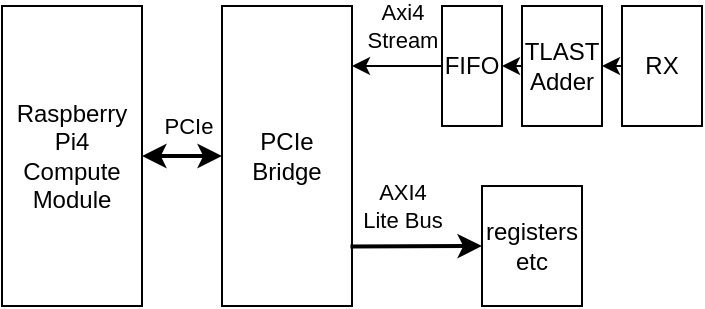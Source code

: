 <mxfile version="13.7.9" type="device" pages="2"><diagram id="2X65r55MHRC5xlVGBI19" name="AXI Stream Connection to DMA"><mxGraphModel dx="1072" dy="792" grid="1" gridSize="10" guides="1" tooltips="1" connect="1" arrows="1" fold="1" page="1" pageScale="1" pageWidth="350" pageHeight="200" math="0" shadow="0"><root><mxCell id="0"/><mxCell id="1" parent="0"/><mxCell id="-NVqy5001TH6hlG08tc4-12" value="PCIe" style="edgeStyle=orthogonalEdgeStyle;rounded=0;orthogonalLoop=1;jettySize=auto;html=1;exitX=0;exitY=0.5;exitDx=0;exitDy=0;entryX=1;entryY=0.5;entryDx=0;entryDy=0;startArrow=classic;startFill=1;endArrow=classic;endFill=1;strokeWidth=2;" parent="1" source="-NVqy5001TH6hlG08tc4-1" target="-NVqy5001TH6hlG08tc4-2" edge="1"><mxGeometry x="-0.143" y="-15" relative="1" as="geometry"><mxPoint as="offset"/></mxGeometry></mxCell><mxCell id="-NVqy5001TH6hlG08tc4-1" value="PCIe Bridge" style="rounded=0;whiteSpace=wrap;html=1;" parent="1" vertex="1"><mxGeometry x="110" y="20" width="65" height="150" as="geometry"/></mxCell><mxCell id="-NVqy5001TH6hlG08tc4-2" value="Raspberry Pi4 Compute Module" style="rounded=0;whiteSpace=wrap;html=1;" parent="1" vertex="1"><mxGeometry y="20" width="70" height="150" as="geometry"/></mxCell><mxCell id="-NVqy5001TH6hlG08tc4-3" value="FIFO" style="rounded=0;whiteSpace=wrap;html=1;" parent="1" vertex="1"><mxGeometry x="220" y="20" width="30" height="60" as="geometry"/></mxCell><mxCell id="-NVqy5001TH6hlG08tc4-10" style="edgeStyle=orthogonalEdgeStyle;rounded=0;orthogonalLoop=1;jettySize=auto;html=1;exitX=0;exitY=0.5;exitDx=0;exitDy=0;entryX=1;entryY=0.5;entryDx=0;entryDy=0;" parent="1" source="-NVqy5001TH6hlG08tc4-4" target="-NVqy5001TH6hlG08tc4-3" edge="1"><mxGeometry relative="1" as="geometry"/></mxCell><mxCell id="-NVqy5001TH6hlG08tc4-4" value="TLAST Adder" style="rounded=0;whiteSpace=wrap;html=1;" parent="1" vertex="1"><mxGeometry x="260" y="20" width="40" height="60" as="geometry"/></mxCell><mxCell id="-NVqy5001TH6hlG08tc4-11" style="edgeStyle=orthogonalEdgeStyle;rounded=0;orthogonalLoop=1;jettySize=auto;html=1;exitX=0;exitY=0.5;exitDx=0;exitDy=0;entryX=1;entryY=0.5;entryDx=0;entryDy=0;" parent="1" source="-NVqy5001TH6hlG08tc4-5" target="-NVqy5001TH6hlG08tc4-4" edge="1"><mxGeometry relative="1" as="geometry"/></mxCell><mxCell id="-NVqy5001TH6hlG08tc4-5" value="RX" style="rounded=0;whiteSpace=wrap;html=1;" parent="1" vertex="1"><mxGeometry x="310" y="20" width="40" height="60" as="geometry"/></mxCell><mxCell id="-NVqy5001TH6hlG08tc4-6" value="Axi4 &lt;br&gt;Stream" style="endArrow=none;html=1;entryX=0;entryY=0.5;entryDx=0;entryDy=0;exitX=1;exitY=0.2;exitDx=0;exitDy=0;exitPerimeter=0;endFill=0;startArrow=classic;startFill=1;" parent="1" source="-NVqy5001TH6hlG08tc4-1" target="-NVqy5001TH6hlG08tc4-3" edge="1"><mxGeometry x="0.111" y="20" width="50" height="50" relative="1" as="geometry"><mxPoint x="150" y="110" as="sourcePoint"/><mxPoint x="200" y="60" as="targetPoint"/><mxPoint as="offset"/></mxGeometry></mxCell><mxCell id="-NVqy5001TH6hlG08tc4-13" value="registers etc" style="rounded=0;whiteSpace=wrap;html=1;" parent="1" vertex="1"><mxGeometry x="240" y="110" width="50" height="60" as="geometry"/></mxCell><mxCell id="-NVqy5001TH6hlG08tc4-14" value="AXI4&lt;br&gt;Lite Bus" style="endArrow=classic;html=1;strokeWidth=2;exitX=0.988;exitY=0.802;exitDx=0;exitDy=0;exitPerimeter=0;entryX=0;entryY=0.5;entryDx=0;entryDy=0;" parent="1" source="-NVqy5001TH6hlG08tc4-1" target="-NVqy5001TH6hlG08tc4-13" edge="1"><mxGeometry x="-0.213" y="20" width="50" height="50" relative="1" as="geometry"><mxPoint x="190" y="180" as="sourcePoint"/><mxPoint x="240" y="130" as="targetPoint"/><mxPoint as="offset"/></mxGeometry></mxCell></root></mxGraphModel></diagram><diagram id="USjhkJrbkvSN_Dl_VGNT" name="AXI Bus connection"><mxGraphModel dx="536" dy="396" grid="1" gridSize="10" guides="1" tooltips="1" connect="1" arrows="1" fold="1" page="1" pageScale="1" pageWidth="350" pageHeight="200" math="0" shadow="0"><root><mxCell id="aRs5Kief6PRysX--IYZo-0"/><mxCell id="aRs5Kief6PRysX--IYZo-1" parent="aRs5Kief6PRysX--IYZo-0"/><mxCell id="5hJYu98eWONb81m96ssh-0" value="PCIe" style="edgeStyle=orthogonalEdgeStyle;rounded=0;orthogonalLoop=1;jettySize=auto;html=1;exitX=0;exitY=0.5;exitDx=0;exitDy=0;entryX=1;entryY=0.5;entryDx=0;entryDy=0;startArrow=classic;startFill=1;endArrow=classic;endFill=1;strokeWidth=2;" parent="aRs5Kief6PRysX--IYZo-1" source="5hJYu98eWONb81m96ssh-1" target="5hJYu98eWONb81m96ssh-2" edge="1"><mxGeometry x="-0.143" y="-15" relative="1" as="geometry"><mxPoint as="offset"/></mxGeometry></mxCell><mxCell id="5hJYu98eWONb81m96ssh-1" value="PCIe Bridge" style="rounded=0;whiteSpace=wrap;html=1;" parent="aRs5Kief6PRysX--IYZo-1" vertex="1"><mxGeometry x="110" y="20" width="50" height="150" as="geometry"/></mxCell><mxCell id="5hJYu98eWONb81m96ssh-2" value="Raspberry Pi4 Compute Module" style="rounded=0;whiteSpace=wrap;html=1;" parent="aRs5Kief6PRysX--IYZo-1" vertex="1"><mxGeometry y="20" width="70" height="150" as="geometry"/></mxCell><mxCell id="_jJLDHv6ta0261eoa08p-2" style="edgeStyle=orthogonalEdgeStyle;rounded=0;orthogonalLoop=1;jettySize=auto;html=1;exitX=0;exitY=0.5;exitDx=0;exitDy=0;entryX=1;entryY=0.5;entryDx=0;entryDy=0;" edge="1" parent="aRs5Kief6PRysX--IYZo-1" source="5hJYu98eWONb81m96ssh-3" target="_jJLDHv6ta0261eoa08p-0"><mxGeometry relative="1" as="geometry"/></mxCell><mxCell id="5hJYu98eWONb81m96ssh-3" value="FIFO" style="rounded=0;whiteSpace=wrap;html=1;" parent="aRs5Kief6PRysX--IYZo-1" vertex="1"><mxGeometry x="270" y="20" width="30" height="60" as="geometry"/></mxCell><mxCell id="5hJYu98eWONb81m96ssh-6" style="edgeStyle=orthogonalEdgeStyle;rounded=0;orthogonalLoop=1;jettySize=auto;html=1;exitX=0;exitY=0.5;exitDx=0;exitDy=0;entryX=1;entryY=0.5;entryDx=0;entryDy=0;" parent="aRs5Kief6PRysX--IYZo-1" source="5hJYu98eWONb81m96ssh-7" edge="1"><mxGeometry relative="1" as="geometry"><mxPoint x="300" y="50" as="targetPoint"/></mxGeometry></mxCell><mxCell id="5hJYu98eWONb81m96ssh-7" value="RX" style="rounded=0;whiteSpace=wrap;html=1;" parent="aRs5Kief6PRysX--IYZo-1" vertex="1"><mxGeometry x="310" y="20" width="40" height="60" as="geometry"/></mxCell><mxCell id="5hJYu98eWONb81m96ssh-9" value="registers etc" style="rounded=0;whiteSpace=wrap;html=1;" parent="aRs5Kief6PRysX--IYZo-1" vertex="1"><mxGeometry x="270" y="110" width="50" height="60" as="geometry"/></mxCell><mxCell id="5hJYu98eWONb81m96ssh-10" value="AXI4&lt;br&gt;Lite&lt;br&gt;Bus" style="endArrow=classic;html=1;strokeWidth=2;exitX=0.988;exitY=0.802;exitDx=0;exitDy=0;exitPerimeter=0;labelBackgroundColor=none;" parent="aRs5Kief6PRysX--IYZo-1" source="5hJYu98eWONb81m96ssh-1" target="5hJYu98eWONb81m96ssh-11" edge="1"><mxGeometry x="0.02" y="20" width="50" height="50" relative="1" as="geometry"><mxPoint x="190" y="180" as="sourcePoint"/><mxPoint x="190" y="140" as="targetPoint"/><mxPoint as="offset"/></mxGeometry></mxCell><mxCell id="5hJYu98eWONb81m96ssh-13" style="edgeStyle=orthogonalEdgeStyle;rounded=0;orthogonalLoop=1;jettySize=auto;html=1;exitX=1;exitY=0.5;exitDx=0;exitDy=0;entryX=0;entryY=0.5;entryDx=0;entryDy=0;labelBackgroundColor=none;startArrow=classic;startFill=1;endArrow=classic;endFill=1;strokeWidth=1;" parent="aRs5Kief6PRysX--IYZo-1" source="5hJYu98eWONb81m96ssh-11" target="5hJYu98eWONb81m96ssh-9" edge="1"><mxGeometry relative="1" as="geometry"><Array as="points"><mxPoint x="250" y="140"/><mxPoint x="250" y="140"/></Array></mxGeometry></mxCell><mxCell id="5hJYu98eWONb81m96ssh-11" value="Bus switch" style="rounded=0;whiteSpace=wrap;html=1;" parent="aRs5Kief6PRysX--IYZo-1" vertex="1"><mxGeometry x="200" y="110" width="40" height="60" as="geometry"/></mxCell><mxCell id="_jJLDHv6ta0261eoa08p-0" value="Bus switch" style="rounded=0;whiteSpace=wrap;html=1;" vertex="1" parent="aRs5Kief6PRysX--IYZo-1"><mxGeometry x="200" y="20" width="40" height="60" as="geometry"/></mxCell><mxCell id="_jJLDHv6ta0261eoa08p-1" value="AXI4&lt;br&gt;Bus" style="endArrow=none;html=1;strokeWidth=2;exitX=0.988;exitY=0.802;exitDx=0;exitDy=0;exitPerimeter=0;labelBackgroundColor=none;startArrow=classic;startFill=1;endFill=0;" edge="1" parent="aRs5Kief6PRysX--IYZo-1"><mxGeometry x="0.02" y="20" width="50" height="50" relative="1" as="geometry"><mxPoint x="160.0" y="49.95" as="sourcePoint"/><mxPoint x="200.6" y="49.749" as="targetPoint"/><mxPoint as="offset"/></mxGeometry></mxCell></root></mxGraphModel></diagram></mxfile>